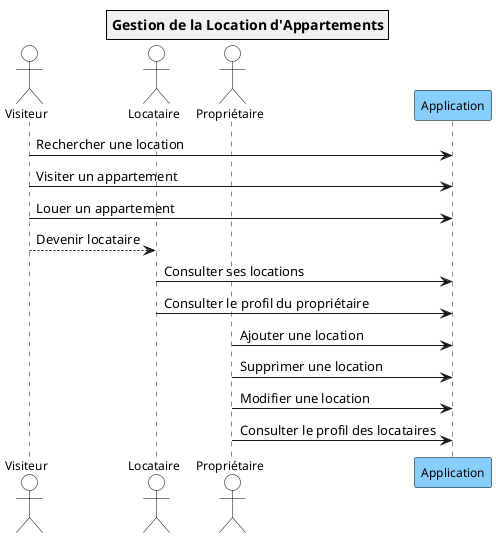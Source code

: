 @startuml

!define TITLE_FONT_SIZE 14
!define ACTOR_FONT_SIZE 12
!define PARTICIPANT_FONT_SIZE 12
!define CASE_FONT_SIZE 12

skinparam title {
    FontSize TITLE_FONT_SIZE
    BorderColor #000000
    BackgroundColor #F0F0F0
}

skinparam actor {
    FontSize ACTOR_FONT_SIZE
    BackgroundColor White
    BorderColor Black
}

skinparam participant {
    FontSize PARTICIPANT_FONT_SIZE
    BackgroundColor LightSkyBlue
    BorderColor Black
}

skinparam usecase {
    FontSize CASE_FONT_SIZE
    BackgroundColor LightGreen
    BorderColor Black
}

title Gestion de la Location d'Appartements

actor Visiteur as visitor
actor Locataire as tenant
actor Propriétaire as landlord

participant "Application" as app

visitor -> app: Rechercher une location
visitor -> app: Visiter un appartement
visitor -> app: Louer un appartement

visitor --> tenant: Devenir locataire

tenant -> app: Consulter ses locations
tenant -> app: Consulter le profil du propriétaire

landlord -> app: Ajouter une location
landlord -> app: Supprimer une location
landlord -> app: Modifier une location
landlord -> app: Consulter le profil des locataires

@enduml
